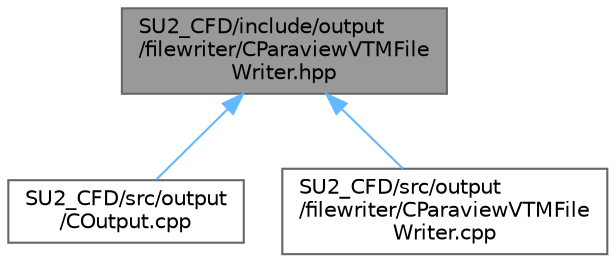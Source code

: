 digraph "SU2_CFD/include/output/filewriter/CParaviewVTMFileWriter.hpp"
{
 // LATEX_PDF_SIZE
  bgcolor="transparent";
  edge [fontname=Helvetica,fontsize=10,labelfontname=Helvetica,labelfontsize=10];
  node [fontname=Helvetica,fontsize=10,shape=box,height=0.2,width=0.4];
  Node1 [id="Node000001",label="SU2_CFD/include/output\l/filewriter/CParaviewVTMFile\lWriter.hpp",height=0.2,width=0.4,color="gray40", fillcolor="grey60", style="filled", fontcolor="black",tooltip="Headers fo paraview binary file writer class."];
  Node1 -> Node2 [id="edge1_Node000001_Node000002",dir="back",color="steelblue1",style="solid",tooltip=" "];
  Node2 [id="Node000002",label="SU2_CFD/src/output\l/COutput.cpp",height=0.2,width=0.4,color="grey40", fillcolor="white", style="filled",URL="$COutput_8cpp.html",tooltip="Main subroutines for output solver information."];
  Node1 -> Node3 [id="edge2_Node000001_Node000003",dir="back",color="steelblue1",style="solid",tooltip=" "];
  Node3 [id="Node000003",label="SU2_CFD/src/output\l/filewriter/CParaviewVTMFile\lWriter.cpp",height=0.2,width=0.4,color="grey40", fillcolor="white", style="filled",URL="$CParaviewVTMFileWriter_8cpp.html",tooltip="Filewriter class for Paraview binary format."];
}
